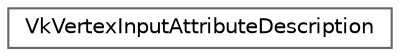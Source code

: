 digraph "类继承关系图"
{
 // LATEX_PDF_SIZE
  bgcolor="transparent";
  edge [fontname=Helvetica,fontsize=10,labelfontname=Helvetica,labelfontsize=10];
  node [fontname=Helvetica,fontsize=10,shape=box,height=0.2,width=0.4];
  rankdir="LR";
  Node0 [id="Node000000",label="VkVertexInputAttributeDescription",height=0.2,width=0.4,color="grey40", fillcolor="white", style="filled",URL="$struct_vk_vertex_input_attribute_description.html",tooltip=" "];
}
